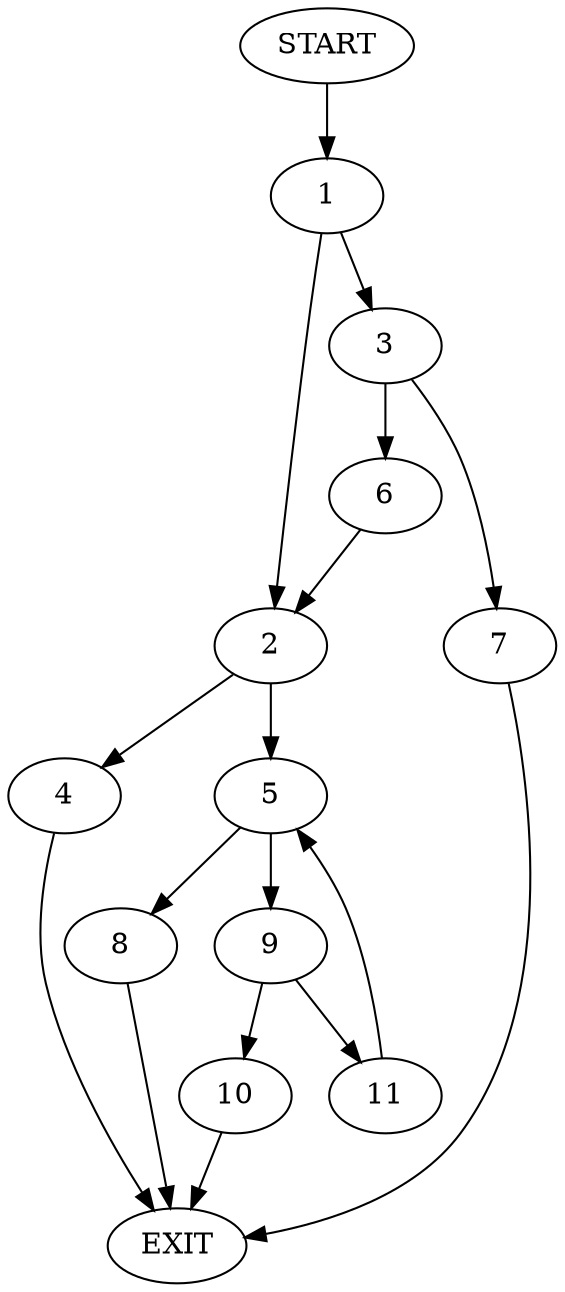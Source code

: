 digraph {
0 [label="START"]
12 [label="EXIT"]
0 -> 1
1 -> 2
1 -> 3
2 -> 4
2 -> 5
3 -> 6
3 -> 7
7 -> 12
6 -> 2
4 -> 12
5 -> 8
5 -> 9
8 -> 12
9 -> 10
9 -> 11
10 -> 12
11 -> 5
}

